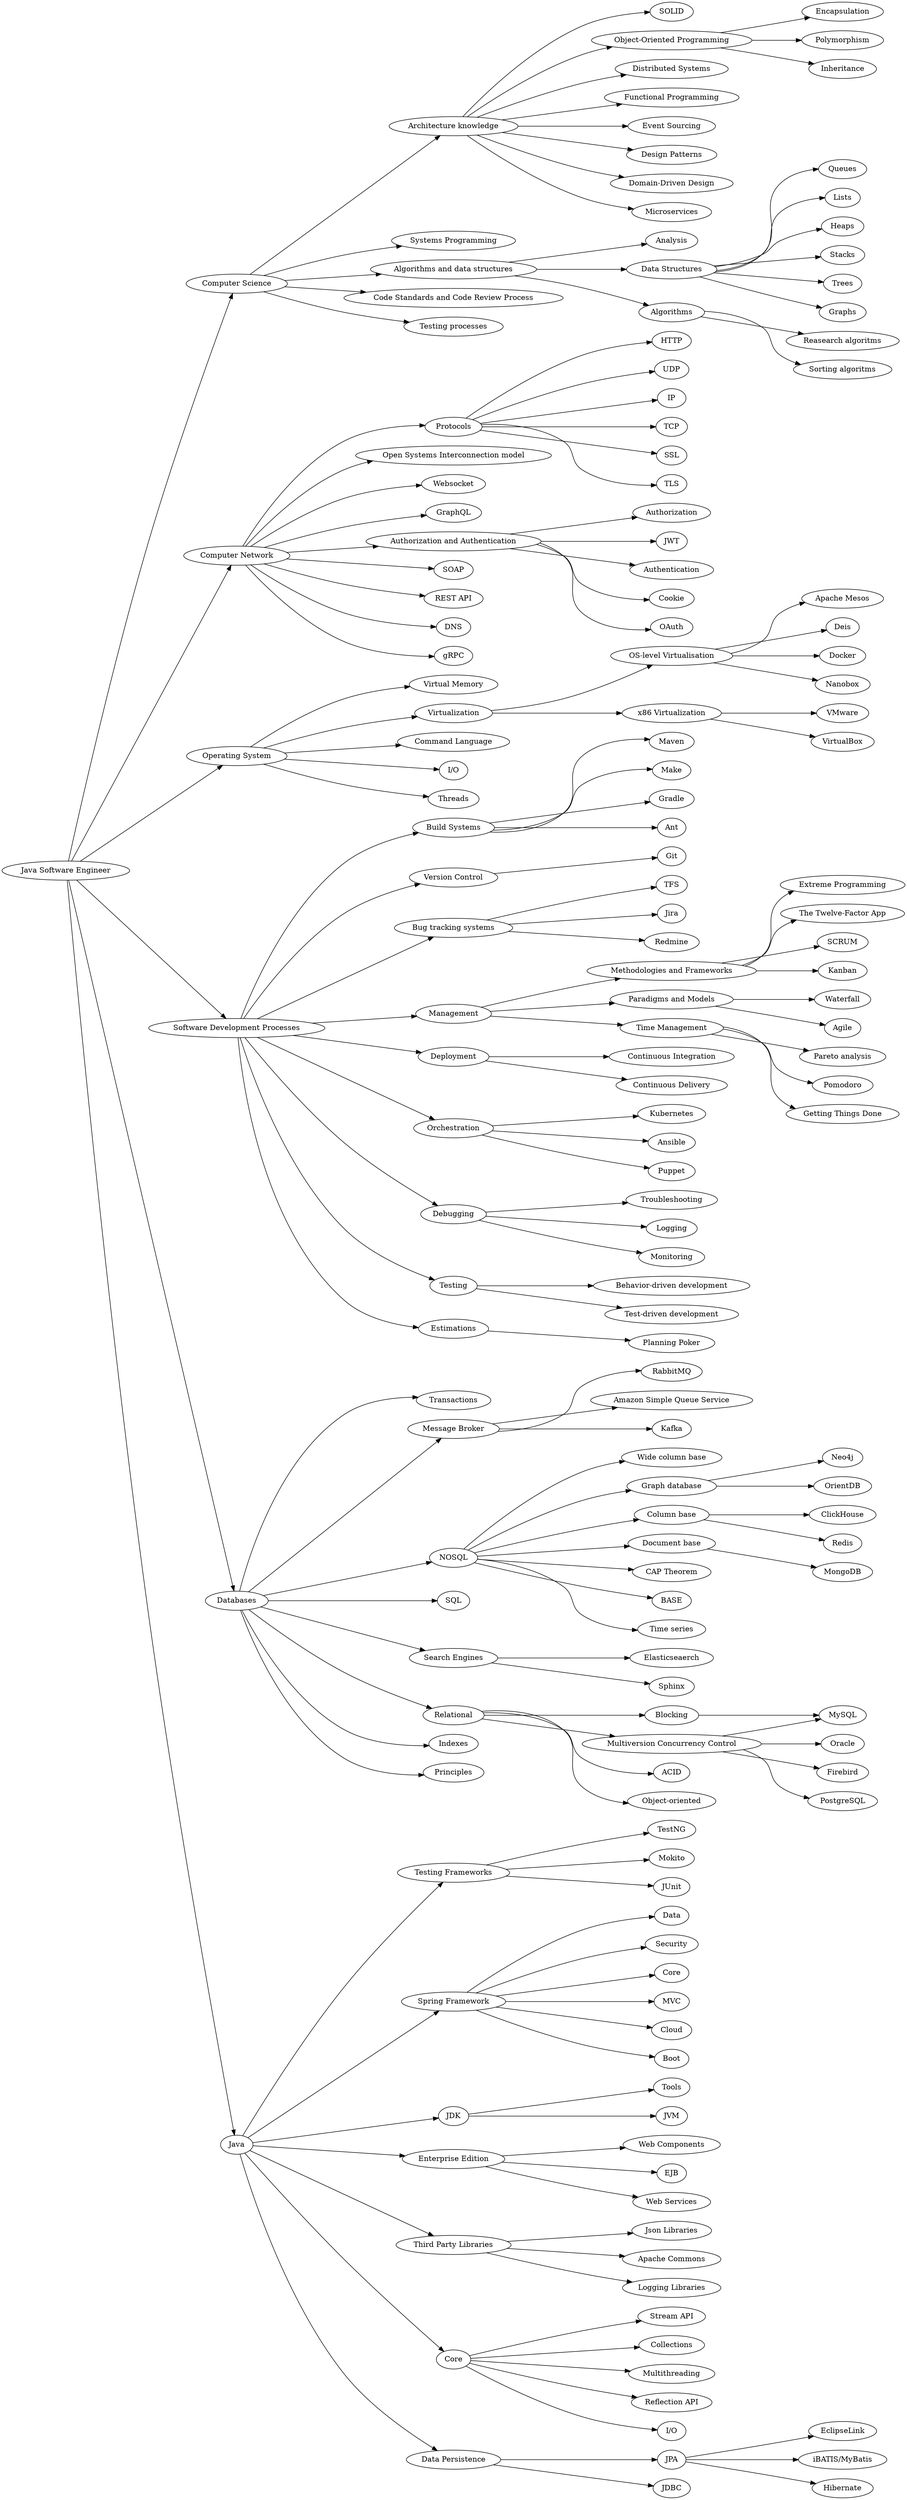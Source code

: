 digraph roadmap {
	rankdir=LR;
	net_protocols->net_protocols_http;	
	dev_build->dev_build_maven;	
	java_testing->java_testing_testng;	
	cs_architecture->cs_architecture_solid;	
	cs->systems;	
	dev_build->dev_build_make;	
	cs_algorithms->cs_algorithms_analysis;	
	net->net_osi;	
	dev_methodologies->dev_methodologies_xp;	
	cs_architecture_oop->cs_architecture_oop_encapsulation;	
	net->net_websocket;	
	os->os_virtual_memory;	
	java_spring->java_spring_data;	
	db_relational_mvcc->db_relational_oracle;	
	dev->dev_version;	
	java_spring->java_spring_security;	
	db->db_transactions;	
	net->net_graphql;	
	net_protocols->net_protocols_udp;	
	dev_trackers->dev_trackers_tfs;	
	net_auth->net_auth_authorization;	
	os_virtualization->os_virtualization_level;	
	dev_management->dev_paradigms;	
	java_spring->java_spring_core;	
	backend->cs;	
	java->java_jdk;	
	java_testing->java_testing_mokito;	
	os_virtualization_level->os_virtualization_level_mesos;	
	cs_architecture->cs_architecture_distributed;	
	dev->dev_deployment;	
	dev_orchestration->dev_orchestration_k8s;	
	dev->dev_debugging;	
	db->db_message_broker;	
	java_jdk->java_jdk_tools;	
	backend->dev;	
	dev_testing->dev_testing_bdd;	
	db_nosql->db_nosql_colwidebase;	
	os_virtualization_level->os_virtualization_level_deis;	
	db_relational_blocking->db_mysql;	
	java_ee->java_ee_components;	
	java_jdk->java_jdk_jvm;	
	cs_algorithms_structures->cs_algorithms_structures_queues;	
	net->net_soap;	
	cs_algorithms_structures->cs_algorithms_structures_lists;	
	dev_trackers->dev_trackers_jira;	
	management_time->management_time_pareto;	
	dev_build->dev_build_gradle;	
	net->net_restapi;	
	db->db_sql;	
	dev_methodologies->dev_methodologies_12factors;	
	java_ee->java_ee_ejb;	
	db_search->db_search_elasticseaerch;	
	db_nosql->db_nosql_graph;	
	dev_build->dev_build_ant;	
	db_relational_mvcc->db_relational_firebird;	
	cs_algorithms_structures->cs_algorithms_structures_heaps;	
	db_relational->db_relational_acid;	
	net_auth->net_auth_jwt;	
	db_relational->db_relational_mvcc;	
	dev_paradigms->management_paradigms_waterfall;	
	cs_architecture->cs_architecture_oop;	
	os->os_virtualization;	
	cs_architecture->cs_architecture_func;	
	dev_methodologies->dev_methodologies_scrum;	
	java_3d_part->java_3d_part_json;	
	db_nosql->db_nosql_colbase;	
	dev_debugging->dev_debugging_troubleshooting;	
	dev_trackers->dev_trackers_redmine;	
	net_protocols->net_protocols_ip;	
	java_persistence_jpa->java_persistence_jpa_eclipselink;	
	net->net_protocols;	
	java->java_ee;	
	backend->db;	
	db_nosql->db_nosql_doc;	
	cs_architecture->cs_architecture_event;	
	cs_algorithms->cs_algorithms_algorithms;	
	net_protocols->net_protocols_tcp;	
	db_message_broker->db_message_broker_rabbit;	
	db_message_broker->db_message_broker_awssqs;	
	cs_architecture_oop->cs_architecture_oop_polymorphism;	
	db_message_broker->db_message_broker_kafka;	
	java_core->java_core_stream_api;	
	java_persistence_jpa->java_persistence_jpa_batis;	
	cs->cs_algorithms;	
	cs_algorithms_structures->cs_algorithms_structures_stacks;	
	management_time->management_time_pomodoro;	
	java_testing->java_testing_junit;	
	dev_methodologies->dev_methodologies_kanban;	
	os->os_shell;	
	dev_debugging->dev_debugging_logging;	
	net_protocols->net_protocols_ssl;	
	db_nosql_colbase->db_nosql_clickhouse;	
	dev->dev_orchestration;	
	os->os_io;	
	dev_orchestration->dev_orchestration_ansible;	
	java_ee->java_ee_services;	
	net_auth->net_auth_authentication;	
	cs->cs_architecture;	
	net_protocols->net_protocols_tls;	
	dev_estimation->management_estimation_poker;	
	cs->code;	
	cs_algorithms_algorithms->cs_algorithms_structures_research;	
	db_nosql->db_nosql_cap;	
	cs->testing;	
	java_spring->java_spring_mvc;	
	db_relational->db_relational_oo;	
	dev_paradigms->management_paradigms_agile;	
	net->net_dns;	
	os_virtualization_level->os_virtualization_level_docker;	
	java->java_spring;	
	cs_algorithms->cs_algorithms_structures;	
	backend->java;	
	dev->dev_build;	
	cs_architecture->cs_architecture_patterns;	
	dev_version->dev_version_git;	
	dev->dev_trackers;	
	os->os_threads;	
	db->db_indexes;	
	java->java_core;	
	java->java_3d_part;	
	dev_debugging->dev_debugging_monitoring;	
	dev_orchestration->dev_orchestration_puppet;	
	dev->dev_testing;	
	net->net_grpc;	
	db_search->db_search_sphinx;	
	net_auth->net_auth_cookie;	
	net->net_auth;	
	db->db_principles;	
	db_nosql->db_nosql_base;	
	java_spring->java_spring_cloud;	
	java_core->java_core_collections;	
	management_time->management_time_gtd;	
	db_nosql_colbase->db_nosql_redis;	
	cs_architecture->cs_architecture_ddd;	
	java_persistence->java_persistence_jpa;	
	backend->os;	
	backend->net;	
	dev->dev_management;	
	dev->dev_estimation;	
	java_core->java_core_multithreading;	
	java_core->java_core_reflection_api;	
	db_nosql_graph->db_nosql_neo4j;	
	db_relational_mvcc->db_mysql;	
	java_spring->java_spring_boot;	
	java_3d_part->java_3d_part_apache;	
	java->java_persistence;	
	java_3d_part->java_3d_part_logging;	
	java->java_testing;	
	os_virtualization_x86->os_virtualization_x86_vmware;	
	db_relational->db_relational_blocking;	
	db_nosql_graph->db_nosql_orient;	
	cs_architecture->cs_architecture_microservices;	
	java_core->java_core_io;	
	db->db_relational;	
	os_virtualization->os_virtualization_x86;	
	dev_management->management_time;	
	db_nosql_doc->db_nosql_mongo;	
	cs_algorithms_algorithms->cs_algorithms_structures_sorting;	
	cs_algorithms_structures->cs_algorithms_structures_trees;	
	dev_testing->dev_testing_tdd;	
	net_auth->net_auth_oauth;	
	db_nosql->db_nosql_time;	
	os_virtualization_x86->os_virtualization_x86_virtualbox;	
	db->db_nosql;	
	java_persistence->java_persistence_jdbc;	
	cs_architecture_oop->cs_architecture_oop_inheritance;	
	dev_deployment->dev_deployment_ci;	
	dev_management->dev_methodologies;	
	db->db_search;	
	os_virtualization_level->os_virtualization_level_nanobox;	
	java_persistence_jpa->java_persistence_jpa_hibernate;	
	cs_algorithms_structures->cs_algorithms_structures_graphs;	
	db_relational_mvcc->db_relational_postgres;	
	dev_deployment->dev_deployment_cd;	
	os_virtualization_level_mesos [ label="Apache Mesos" ];
	java_core_multithreading [ label="Multithreading" ];
	dev_version [ label="Version Control" ];
	java_spring_mvc [ label="MVC" ];
	management_time_gtd [ label="Getting Things Done" ];
	cs_architecture_patterns [ label="Design Patterns" ];
	java_persistence_jdbc [ label="JDBC" ];
	java_spring_data [ label="Data" ];
	db_relational_acid [ label="ACID" ];
	net_auth_cookie [ label="Cookie" ];
	db_nosql_cap [ label="CAP Theorem" ];
	java_spring_security [ label="Security" ];
	db_nosql_clickhouse [ label="ClickHouse" ];
	java_core_collections [ label="Collections" ];
	dev_orchestration_ansible [ label="Ansible" ];
	cs_algorithms_structures [ label="Data Structures" ];
	java_core_reflection_api [ label="Reflection API" ];
	java [ label="Java" ];
	dev_build [ label="Build Systems" ];
	java_persistence_jpa [ label="JPA" ];
	management_time_pomodoro [ label="Pomodoro" ];
	net_dns [ label="DNS" ];
	cs_algorithms_structures_lists [ label="Lists" ];
	java_testing [ label="Testing Frameworks" ];
	db [ label="Databases" ];
	db_nosql_redis [ label="Redis" ];
	cs [ label="Computer Science" ];
	java_persistence_jpa_hibernate [ label="Hibernate" ];
	cs_architecture [ label="Architecture knowledge" ];
	db_relational_postgres [ label="PostgreSQL" ];
	net_soap [ label="SOAP" ];
	dev_testing_bdd [ label="Behavior-driven development" ];
	net_grpc [ label="gRPC" ];
	dev_deployment_ci [ label="Continuous Integration" ];
	cs_algorithms_structures_sorting [ label="Sorting algoritms" ];
	java_core [ label="Core" ];
	java_ee [ label="Enterprise Edition" ];
	cs_architecture_oop_inheritance [ label="Inheritance" ];
	backend [ label="Java Software Engineer" ];
	net_protocols_http [ label="HTTP" ];
	db_transactions [ label="Transactions" ];
	db_mysql [ label="MySQL" ];
	dev_methodologies_kanban [ label="Kanban" ];
	os_virtual_memory [ label="Virtual Memory" ];
	db_nosql [ label="NOSQL" ];
	dev_debugging_troubleshooting [ label="Troubleshooting" ];
	dev_methodologies_xp [ label="Extreme Programming" ];
	net_protocols_tls [ label="TLS" ];
	java_jdk [ label="JDK" ];
	java_persistence [ label="Data Persistence" ];
	java_testing_testng [ label="TestNG" ];
	cs_algorithms [ label="Algorithms and data structures" ];
	dev_paradigms [ label="Paradigms and Models" ];
	cs_architecture_distributed [ label="Distributed Systems" ];
	cs_algorithms_algorithms [ label="Algorithms" ];
	db_nosql_graph [ label="Graph database" ];
	net_auth_authentication [ label="Authentication" ];
	cs_algorithms_structures_queues [ label="Queues" ];
	java_persistence_jpa_batis [ label="iBATIS/MyBatis" ];
	dev_methodologies [ label="Methodologies and Frameworks" ];
	db_nosql_mongo [ label="MongoDB" ];
	management_time_pareto [ label="Pareto analysis" ];
	net_protocols [ label="Protocols" ];
	java_3d_part_apache [ label="Apache Commons" ];
	java_ee_components [ label="Web Components" ];
	net [ label="Computer Network" ];
	db_nosql_colbase [ label="Column base" ];
	cs_architecture_oop_polymorphism [ label="Polymorphism" ];
	db_search_elasticseaerch [ label="Elasticseaerch" ];
	management_estimation_poker [ label="Planning Poker" ];
	java_ee_services [ label="Web Services" ];
	db_relational_firebird [ label="Firebird" ];
	db_nosql_doc [ label="Document base" ];
	os_virtualization_level_nanobox [ label="Nanobox" ];
	dev_debugging_logging [ label="Logging" ];
	dev [ label="Software Development Processes" ];
	os_virtualization [ label="Virtualization" ];
	db_nosql_time [ label="Time series" ];
	os_io [ label="I/O" ];
	dev_trackers_tfs [ label="TFS" ];
	java_persistence_jpa_eclipselink [ label="EclipseLink" ];
	net_auth_jwt [ label="JWT" ];
	db_indexes [ label="Indexes" ];
	net_restapi [ label="REST API" ];
	net_protocols_ip [ label="IP" ];
	java_core_stream_api [ label="Stream API" ];
	dev_methodologies_12factors [ label="The Twelve-Factor App" ];
	dev_estimation [ label="Estimations" ];
	management_paradigms_agile [ label="Agile" ];
	dev_trackers_redmine [ label="Redmine" ];
	db_message_broker_awssqs [ label="Amazon Simple Queue Service" ];
	dev_build_ant [ label="Ant" ];
	db_relational_oracle [ label="Oracle" ];
	dev_trackers [ label="Bug tracking systems" ];
	java_spring_core [ label="Core" ];
	java_jdk_tools [ label="Tools" ];
	dev_testing_tdd [ label="Test-driven development" ];
	java_spring_cloud [ label="Cloud" ];
	os_virtualization_level_docker [ label="Docker" ];
	cs_architecture_solid [ label="SOLID" ];
	cs_algorithms_structures_research [ label="Reasearch algoritms" ];
	management_paradigms_waterfall [ label="Waterfall" ];
	code [ label="Code Standards and Code Review Process" ];
	net_protocols_tcp [ label="TCP" ];
	db_relational_blocking [ label="Blocking" ];
	systems [ label="Systems Programming" ];
	net_auth [ label="Authorization and Authentication" ];
	os_virtualization_x86_vmware [ label="VMware" ];
	db_message_broker_kafka [ label="Kafka" ];
	java_jdk_jvm [ label="JVM" ];
	java_ee_ejb [ label="EJB" ];
	net_protocols_udp [ label="UDP" ];
	db_nosql_orient [ label="OrientDB" ];
	os_virtualization_level [ label="OS-level Virtualisation" ];
	java_testing_mokito [ label="Mokito" ];
	dev_build_maven [ label="Maven" ];
	dev_deployment_cd [ label="Continuous Delivery" ];
	cs_architecture_ddd [ label="Domain-Driven Design" ];
	db_relational [ label="Relational" ];
	dev_orchestration [ label="Orchestration" ];
	java_core_io [ label="I/O" ];
	db_nosql_neo4j [ label="Neo4j" ];
	os_virtualization_x86 [ label="x86 Virtualization" ];
	db_principles [ label="Principles" ];
	db_search [ label="Search Engines" ];
	java_spring [ label="Spring Framework" ];
	os [ label="Operating System" ];
	net_osi [ label="Open Systems Interconnection model" ];
	dev_orchestration_k8s [ label="Kubernetes" ];
	dev_debugging [ label="Debugging" ];
	dev_version_git [ label="Git" ];
	db_nosql_colwidebase [ label="Wide column base" ];
	dev_management [ label="Management" ];
	db_nosql_base [ label="BASE" ];
	cs_algorithms_structures_trees [ label="Trees" ];
	os_shell [ label="Command Language" ];
	cs_algorithms_analysis [ label="Analysis" ];
	db_message_broker_rabbit [ label="RabbitMQ" ];
	dev_deployment [ label="Deployment" ];
	db_search_sphinx [ label="Sphinx" ];
	dev_trackers_jira [ label="Jira" ];
	java_3d_part_logging [ label="Logging Libraries" ];
	java_3d_part_json [ label="Json Libraries" ];
	db_message_broker [ label="Message Broker" ];
	db_sql [ label="SQL" ];
	net_protocols_ssl [ label="SSL" ];
	cs_algorithms_structures_heaps [ label="Heaps" ];
	java_3d_part [ label="Third Party Libraries" ];
	net_graphql [ label="GraphQL" ];
	os_threads [ label="Threads" ];
	dev_build_gradle [ label="Gradle" ];
	dev_debugging_monitoring [ label="Monitoring" ];
	dev_build_make [ label="Make" ];
	os_virtualization_level_deis [ label="Deis" ];
	cs_architecture_microservices [ label="Microservices" ];
	dev_testing [ label="Testing" ];
	testing [ label="Testing processes" ];
	net_websocket [ label="Websocket" ];
	net_auth_authorization [ label="Authorization" ];
	cs_architecture_oop_encapsulation [ label="Encapsulation" ];
	dev_methodologies_scrum [ label="SCRUM" ];
	dev_orchestration_puppet [ label="Puppet" ];
	net_auth_oauth [ label="OAuth" ];
	java_testing_junit [ label="JUnit" ];
	cs_architecture_event [ label="Event Sourcing" ];
	cs_algorithms_structures_graphs [ label="Graphs" ];
	os_virtualization_x86_virtualbox [ label="VirtualBox" ];
	cs_architecture_oop [ label="Object-Oriented Programming" ];
	java_spring_boot [ label="Boot" ];
	cs_architecture_func [ label="Functional Programming" ];
	db_relational_mvcc [ label="Multiversion Concurrency Control" ];
	cs_algorithms_structures_stacks [ label="Stacks" ];
	db_relational_oo [ label="Object-oriented" ];
	management_time [ label="Time Management" ];
}
